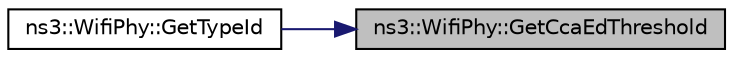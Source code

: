 digraph "ns3::WifiPhy::GetCcaEdThreshold"
{
 // LATEX_PDF_SIZE
  edge [fontname="Helvetica",fontsize="10",labelfontname="Helvetica",labelfontsize="10"];
  node [fontname="Helvetica",fontsize="10",shape=record];
  rankdir="RL";
  Node1 [label="ns3::WifiPhy::GetCcaEdThreshold",height=0.2,width=0.4,color="black", fillcolor="grey75", style="filled", fontcolor="black",tooltip="Return the CCA threshold (dBm)."];
  Node1 -> Node2 [dir="back",color="midnightblue",fontsize="10",style="solid",fontname="Helvetica"];
  Node2 [label="ns3::WifiPhy::GetTypeId",height=0.2,width=0.4,color="black", fillcolor="white", style="filled",URL="$classns3_1_1_wifi_phy.html#a6ac379a25b68f6a8d72da740b58e0271",tooltip="Get the type ID."];
}
